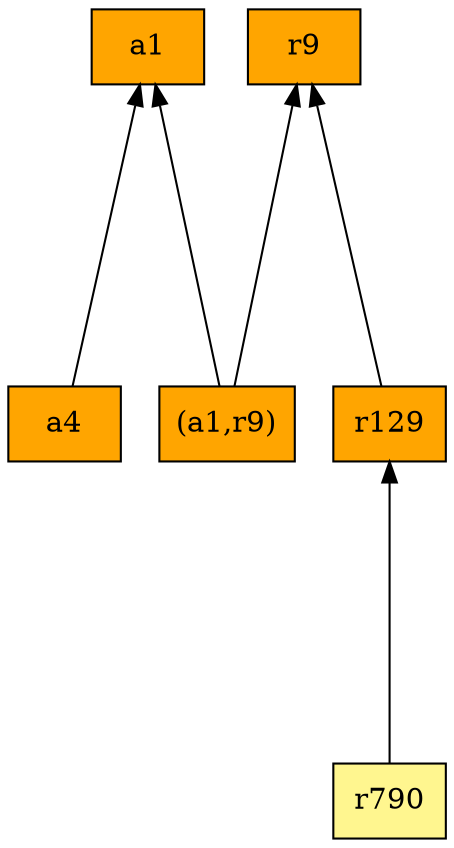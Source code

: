 digraph G {
rankdir=BT;ranksep="2.0";
"(a1,r9)" [shape=record,fillcolor=orange,style=filled,label="{(a1,r9)}"];
"a1" [shape=record,fillcolor=orange,style=filled,label="{a1}"];
"r129" [shape=record,fillcolor=orange,style=filled,label="{r129}"];
"r9" [shape=record,fillcolor=orange,style=filled,label="{r9}"];
"a4" [shape=record,fillcolor=orange,style=filled,label="{a4}"];
"r790" [shape=record,fillcolor=khaki1,style=filled,label="{r790}"];
"(a1,r9)" -> "r9"
"(a1,r9)" -> "a1"
"r129" -> "r9"
"a4" -> "a1"
"r790" -> "r129"
}